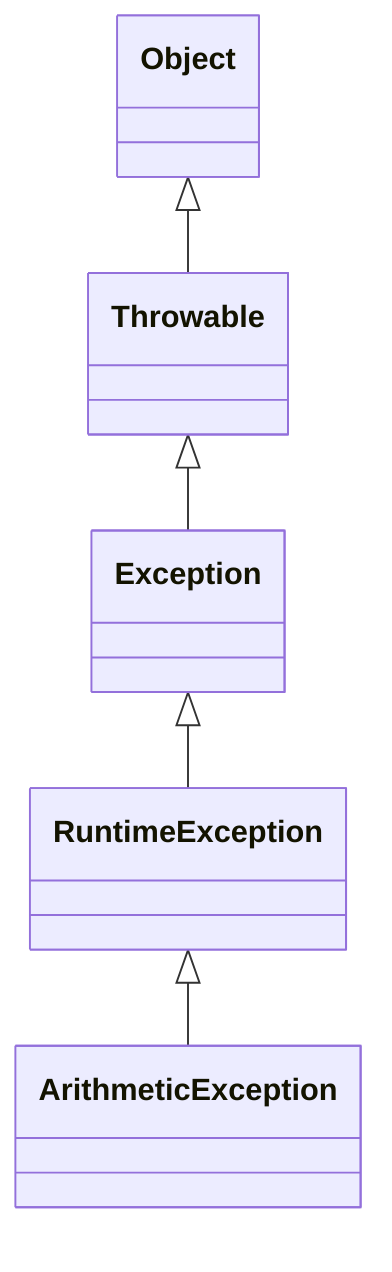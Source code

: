 classDiagram 
    Object <|-- Throwable
    Throwable <|-- Exception
    Exception <|-- RuntimeException
    RuntimeException <|-- ArithmeticException